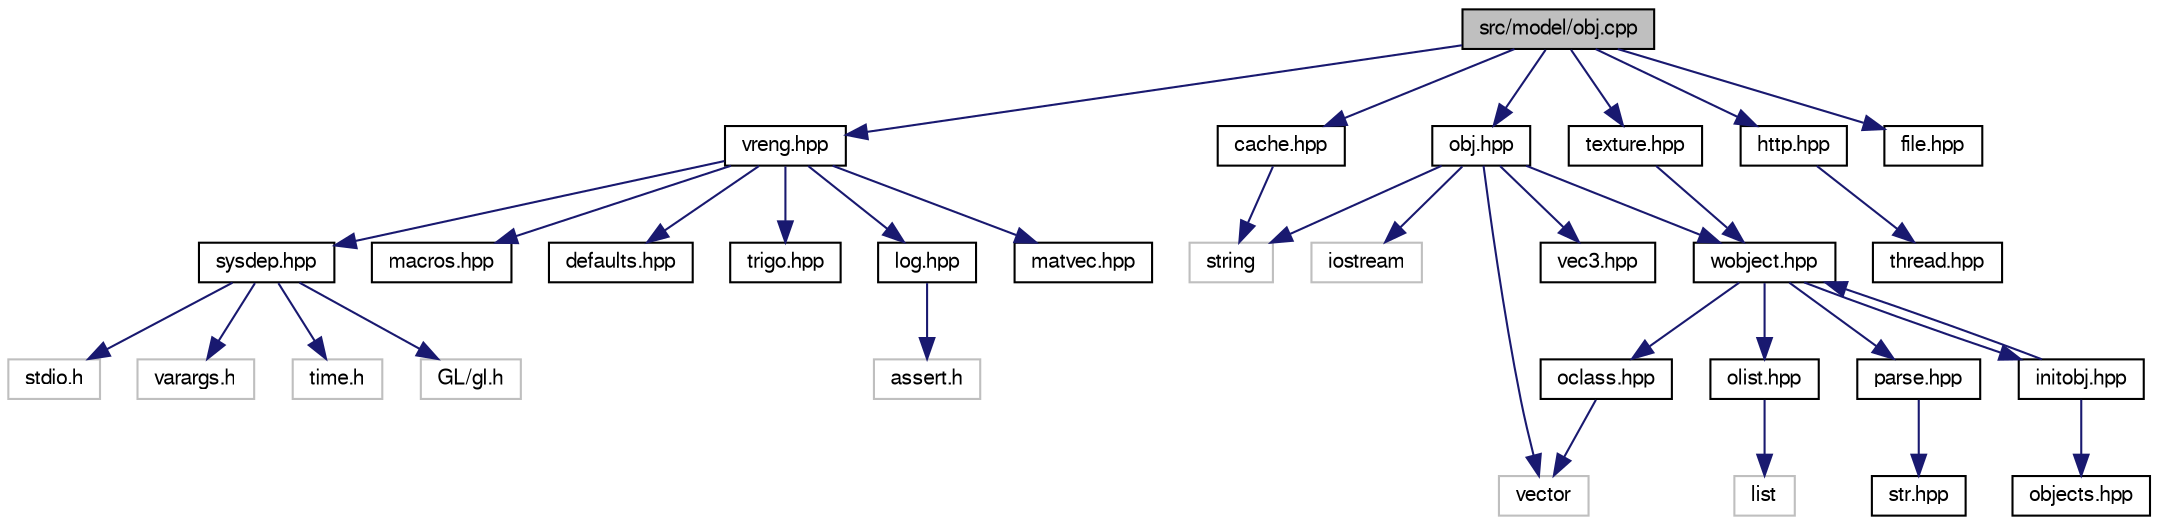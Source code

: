 digraph "src/model/obj.cpp"
{
 // LATEX_PDF_SIZE
  bgcolor="transparent";
  edge [fontname="FreeSans",fontsize="10",labelfontname="FreeSans",labelfontsize="10"];
  node [fontname="FreeSans",fontsize="10",shape=record];
  Node1 [label="src/model/obj.cpp",height=0.2,width=0.4,color="black", fillcolor="grey75", style="filled", fontcolor="black",tooltip=" "];
  Node1 -> Node2 [color="midnightblue",fontsize="10",style="solid",fontname="FreeSans"];
  Node2 [label="vreng.hpp",height=0.2,width=0.4,color="black",URL="$a00143.html",tooltip=" "];
  Node2 -> Node3 [color="midnightblue",fontsize="10",style="solid",fontname="FreeSans"];
  Node3 [label="sysdep.hpp",height=0.2,width=0.4,color="black",URL="$a00182.html",tooltip=" "];
  Node3 -> Node4 [color="midnightblue",fontsize="10",style="solid",fontname="FreeSans"];
  Node4 [label="stdio.h",height=0.2,width=0.4,color="grey75",tooltip=" "];
  Node3 -> Node5 [color="midnightblue",fontsize="10",style="solid",fontname="FreeSans"];
  Node5 [label="varargs.h",height=0.2,width=0.4,color="grey75",tooltip=" "];
  Node3 -> Node6 [color="midnightblue",fontsize="10",style="solid",fontname="FreeSans"];
  Node6 [label="time.h",height=0.2,width=0.4,color="grey75",tooltip=" "];
  Node3 -> Node7 [color="midnightblue",fontsize="10",style="solid",fontname="FreeSans"];
  Node7 [label="GL/gl.h",height=0.2,width=0.4,color="grey75",tooltip=" "];
  Node2 -> Node8 [color="midnightblue",fontsize="10",style="solid",fontname="FreeSans"];
  Node8 [label="macros.hpp",height=0.2,width=0.4,color="black",URL="$a00047.html",tooltip=" "];
  Node2 -> Node9 [color="midnightblue",fontsize="10",style="solid",fontname="FreeSans"];
  Node9 [label="defaults.hpp",height=0.2,width=0.4,color="black",URL="$a00014.html",tooltip=" "];
  Node2 -> Node10 [color="midnightblue",fontsize="10",style="solid",fontname="FreeSans"];
  Node10 [label="trigo.hpp",height=0.2,width=0.4,color="black",URL="$a00119.html",tooltip=" "];
  Node2 -> Node11 [color="midnightblue",fontsize="10",style="solid",fontname="FreeSans"];
  Node11 [label="log.hpp",height=0.2,width=0.4,color="black",URL="$a00044.html",tooltip=" "];
  Node11 -> Node12 [color="midnightblue",fontsize="10",style="solid",fontname="FreeSans"];
  Node12 [label="assert.h",height=0.2,width=0.4,color="grey75",tooltip=" "];
  Node2 -> Node13 [color="midnightblue",fontsize="10",style="solid",fontname="FreeSans"];
  Node13 [label="matvec.hpp",height=0.2,width=0.4,color="black",URL="$a00053.html",tooltip=" "];
  Node1 -> Node14 [color="midnightblue",fontsize="10",style="solid",fontname="FreeSans"];
  Node14 [label="obj.hpp",height=0.2,width=0.4,color="black",URL="$a01196.html",tooltip=" "];
  Node14 -> Node15 [color="midnightblue",fontsize="10",style="solid",fontname="FreeSans"];
  Node15 [label="iostream",height=0.2,width=0.4,color="grey75",tooltip=" "];
  Node14 -> Node16 [color="midnightblue",fontsize="10",style="solid",fontname="FreeSans"];
  Node16 [label="string",height=0.2,width=0.4,color="grey75",tooltip=" "];
  Node14 -> Node17 [color="midnightblue",fontsize="10",style="solid",fontname="FreeSans"];
  Node17 [label="vector",height=0.2,width=0.4,color="grey75",tooltip=" "];
  Node14 -> Node18 [color="midnightblue",fontsize="10",style="solid",fontname="FreeSans"];
  Node18 [label="wobject.hpp",height=0.2,width=0.4,color="black",URL="$a00866.html",tooltip=" "];
  Node18 -> Node19 [color="midnightblue",fontsize="10",style="solid",fontname="FreeSans"];
  Node19 [label="oclass.hpp",height=0.2,width=0.4,color="black",URL="$a00626.html",tooltip=" "];
  Node19 -> Node17 [color="midnightblue",fontsize="10",style="solid",fontname="FreeSans"];
  Node18 -> Node20 [color="midnightblue",fontsize="10",style="solid",fontname="FreeSans"];
  Node20 [label="olist.hpp",height=0.2,width=0.4,color="black",URL="$a00632.html",tooltip=" "];
  Node20 -> Node21 [color="midnightblue",fontsize="10",style="solid",fontname="FreeSans"];
  Node21 [label="list",height=0.2,width=0.4,color="grey75",tooltip=" "];
  Node18 -> Node22 [color="midnightblue",fontsize="10",style="solid",fontname="FreeSans"];
  Node22 [label="parse.hpp",height=0.2,width=0.4,color="black",URL="$a00638.html",tooltip=" "];
  Node22 -> Node23 [color="midnightblue",fontsize="10",style="solid",fontname="FreeSans"];
  Node23 [label="str.hpp",height=0.2,width=0.4,color="black",URL="$a00179.html",tooltip=" "];
  Node18 -> Node24 [color="midnightblue",fontsize="10",style="solid",fontname="FreeSans"];
  Node24 [label="initobj.hpp",height=0.2,width=0.4,color="black",URL="$a00554.html",tooltip=" "];
  Node24 -> Node25 [color="midnightblue",fontsize="10",style="solid",fontname="FreeSans"];
  Node25 [label="objects.hpp",height=0.2,width=0.4,color="black",URL="$a00620.html",tooltip=" "];
  Node24 -> Node18 [color="midnightblue",fontsize="10",style="solid",fontname="FreeSans"];
  Node14 -> Node26 [color="midnightblue",fontsize="10",style="solid",fontname="FreeSans"];
  Node26 [label="vec3.hpp",height=0.2,width=0.4,color="black",URL="$a01214.html",tooltip=" "];
  Node1 -> Node27 [color="midnightblue",fontsize="10",style="solid",fontname="FreeSans"];
  Node27 [label="http.hpp",height=0.2,width=0.4,color="black",URL="$a00038.html",tooltip=" "];
  Node27 -> Node28 [color="midnightblue",fontsize="10",style="solid",fontname="FreeSans"];
  Node28 [label="thread.hpp",height=0.2,width=0.4,color="black",URL="$a00188.html",tooltip=" "];
  Node1 -> Node29 [color="midnightblue",fontsize="10",style="solid",fontname="FreeSans"];
  Node29 [label="texture.hpp",height=0.2,width=0.4,color="black",URL="$a01070.html",tooltip=" "];
  Node29 -> Node18 [color="midnightblue",fontsize="10",style="solid",fontname="FreeSans"];
  Node1 -> Node30 [color="midnightblue",fontsize="10",style="solid",fontname="FreeSans"];
  Node30 [label="cache.hpp",height=0.2,width=0.4,color="black",URL="$a00005.html",tooltip=" "];
  Node30 -> Node16 [color="midnightblue",fontsize="10",style="solid",fontname="FreeSans"];
  Node1 -> Node31 [color="midnightblue",fontsize="10",style="solid",fontname="FreeSans"];
  Node31 [label="file.hpp",height=0.2,width=0.4,color="black",URL="$a00026.html",tooltip=" "];
}
